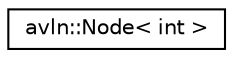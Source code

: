 digraph "Graphical Class Hierarchy"
{
  edge [fontname="Helvetica",fontsize="10",labelfontname="Helvetica",labelfontsize="10"];
  node [fontname="Helvetica",fontsize="10",shape=record];
  rankdir="LR";
  Node1 [label="avln::Node\< int \>",height=0.2,width=0.4,color="black", fillcolor="white", style="filled",URL="$classavln_1_1_node.html"];
}
